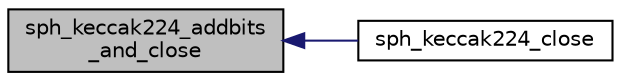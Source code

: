 digraph "sph_keccak224_addbits_and_close"
{
  edge [fontname="Helvetica",fontsize="10",labelfontname="Helvetica",labelfontsize="10"];
  node [fontname="Helvetica",fontsize="10",shape=record];
  rankdir="LR";
  Node3 [label="sph_keccak224_addbits\l_and_close",height=0.2,width=0.4,color="black", fillcolor="grey75", style="filled", fontcolor="black"];
  Node3 -> Node4 [dir="back",color="midnightblue",fontsize="10",style="solid",fontname="Helvetica"];
  Node4 [label="sph_keccak224_close",height=0.2,width=0.4,color="black", fillcolor="white", style="filled",URL="$sph__keccak_8h.html#a4a95ae46921e32a461ee8bf9f1bdf5ca",tooltip="Terminate the current Keccak-224 computation and output the result into the provided buffer..."];
}
